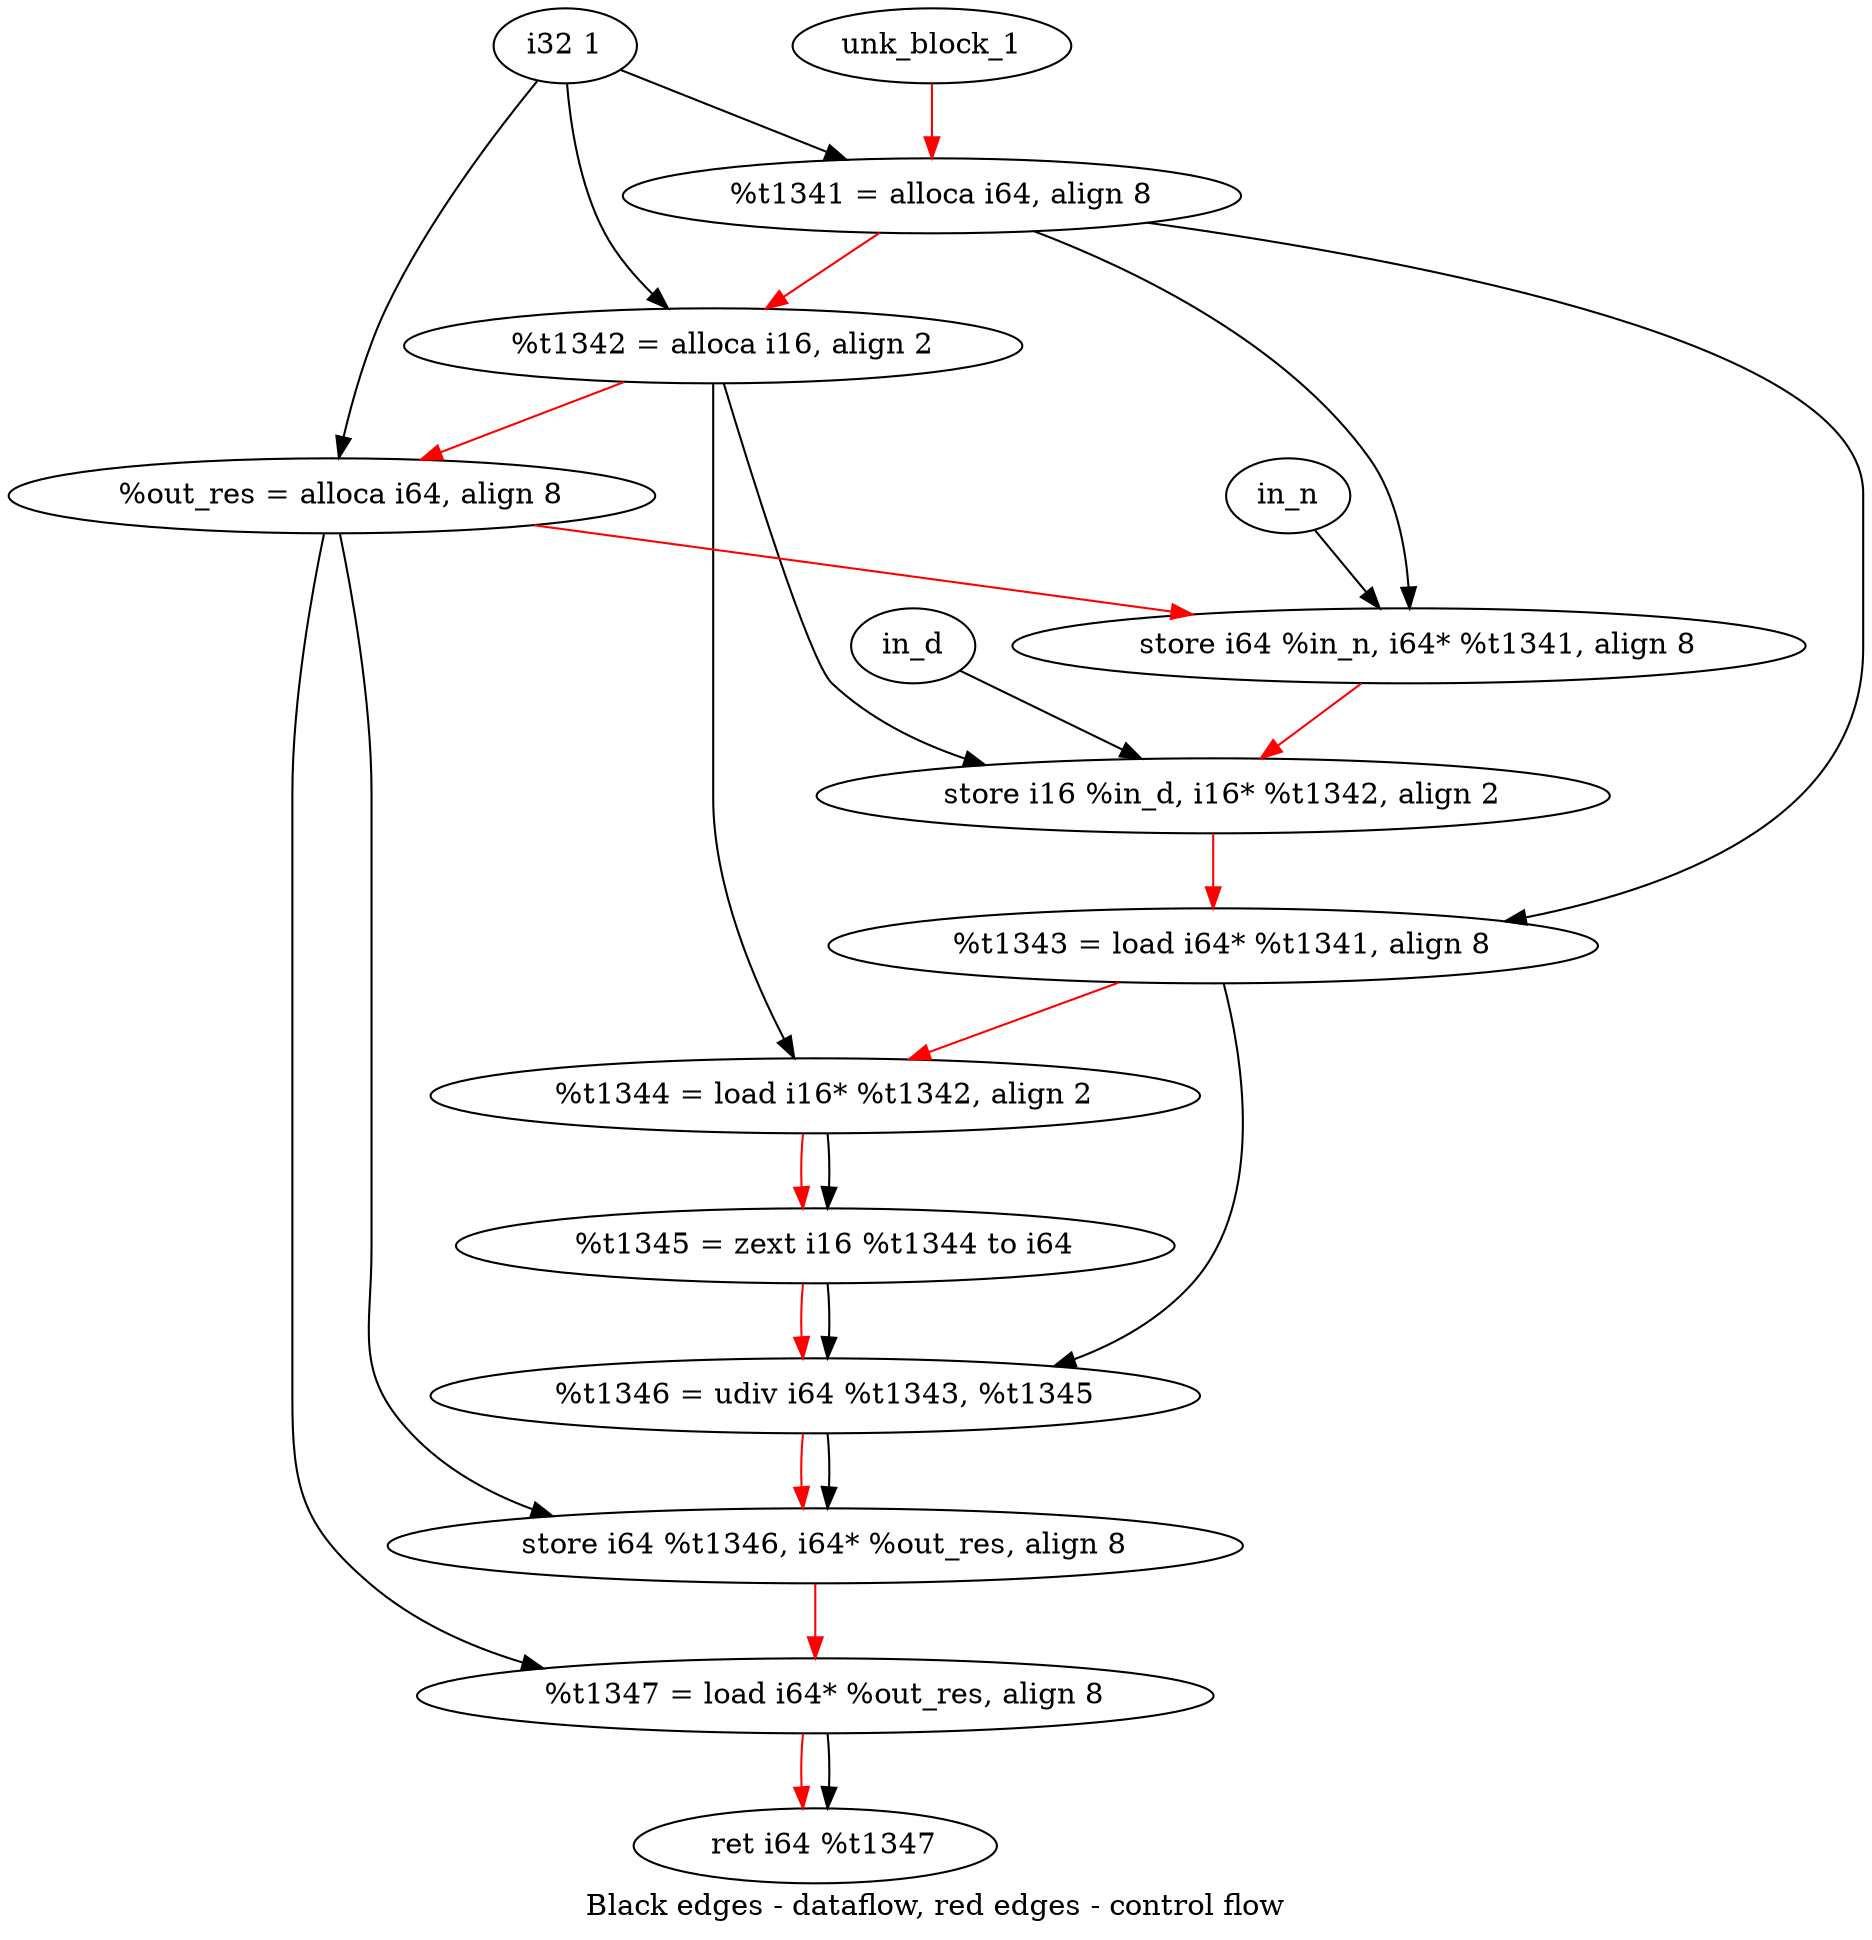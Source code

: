 digraph G {
compound=true
label="Black edges - dataflow, red edges - control flow"
"t1341" [label="  %t1341 = alloca i64, align 8"]
"t1342" [label="  %t1342 = alloca i16, align 2"]
"out_res" [label="  %out_res = alloca i64, align 8"]
"_1" [label="  store i64 %in_n, i64* %t1341, align 8"]
"_2" [label="  store i16 %in_d, i16* %t1342, align 2"]
"t1343" [label="  %t1343 = load i64* %t1341, align 8"]
"t1344" [label="  %t1344 = load i16* %t1342, align 2"]
"t1345" [label="  %t1345 = zext i16 %t1344 to i64"]
"t1346" [label="  %t1346 = udiv i64 %t1343, %t1345"]
"_3" [label="  store i64 %t1346, i64* %out_res, align 8"]
"t1347" [label="  %t1347 = load i64* %out_res, align 8"]
"_4" [label="  ret i64 %t1347"]
"unk_block_1" -> "t1341"[color=red]
"i32 1" -> "t1341"
"t1341" -> "t1342"[color=red weight=2]
"i32 1" -> "t1342"
"t1342" -> "out_res"[color=red weight=2]
"i32 1" -> "out_res"
"out_res" -> "_1"[color=red weight=2]
"in_n" -> "_1"
"t1341" -> "_1"
"_1" -> "_2"[color=red weight=2]
"in_d" -> "_2"
"t1342" -> "_2"
"_2" -> "t1343"[color=red weight=2]
"t1341" -> "t1343"
"t1343" -> "t1344"[color=red weight=2]
"t1342" -> "t1344"
"t1344" -> "t1345"[color=red weight=2]
"t1344" -> "t1345"
"t1345" -> "t1346"[color=red weight=2]
"t1343" -> "t1346"
"t1345" -> "t1346"
"t1346" -> "_3"[color=red weight=2]
"t1346" -> "_3"
"out_res" -> "_3"
"_3" -> "t1347"[color=red weight=2]
"out_res" -> "t1347"
"t1347" -> "_4"[color=red weight=2]
"t1347" -> "_4"

}
